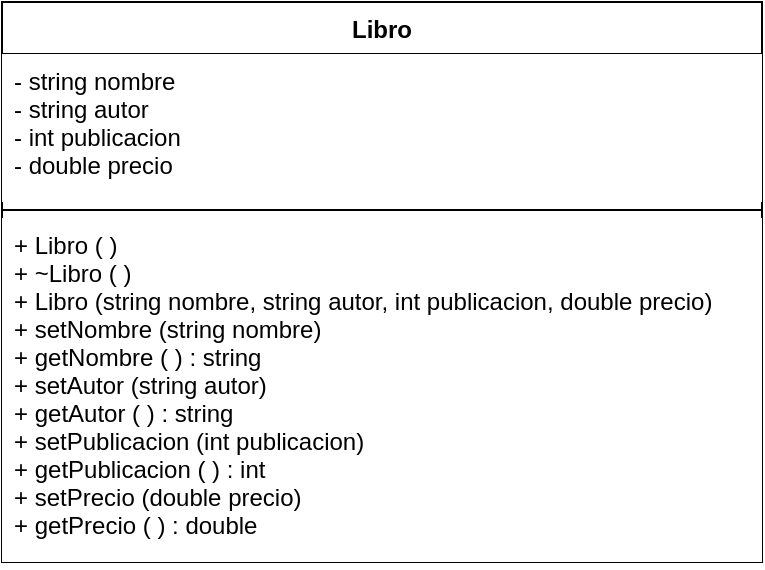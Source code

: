 <mxfile>
    <diagram id="532PRbhik-OlkLxfB7qy" name="Page-1">
        <mxGraphModel dx="635" dy="537" grid="1" gridSize="10" guides="1" tooltips="1" connect="1" arrows="1" fold="1" page="1" pageScale="1" pageWidth="827" pageHeight="1169" math="0" shadow="0">
            <root>
                <mxCell id="0"/>
                <mxCell id="1" parent="0"/>
                <mxCell id="2" value="Libro" style="swimlane;fontStyle=1;align=center;verticalAlign=top;childLayout=stackLayout;horizontal=1;startSize=26;horizontalStack=0;resizeParent=1;resizeParentMax=0;resizeLast=0;collapsible=1;marginBottom=0;" vertex="1" parent="1">
                    <mxGeometry x="120" y="40" width="380" height="280" as="geometry"/>
                </mxCell>
                <mxCell id="3" value="- string nombre&#10;- string autor&#10;- int publicacion&#10;- double precio" style="text;align=left;verticalAlign=top;spacingLeft=4;spacingRight=4;overflow=hidden;rotatable=0;points=[[0,0.5],[1,0.5]];portConstraint=eastwest;fillColor=default;" vertex="1" parent="2">
                    <mxGeometry y="26" width="380" height="74" as="geometry"/>
                </mxCell>
                <mxCell id="4" value="" style="line;strokeWidth=1;fillColor=none;align=left;verticalAlign=middle;spacingTop=-1;spacingLeft=3;spacingRight=3;rotatable=0;labelPosition=right;points=[];portConstraint=eastwest;" vertex="1" parent="2">
                    <mxGeometry y="100" width="380" height="8" as="geometry"/>
                </mxCell>
                <mxCell id="5" value="+ Libro ( )&#10;+ ~Libro ( )&#10;+ Libro (string nombre, string autor, int publicacion, double precio)&#10;+ setNombre (string nombre)&#10;+ getNombre ( ) : string&#10;+ setAutor (string autor)&#10;+ getAutor ( ) : string&#10;+ setPublicacion (int publicacion)&#10;+ getPublicacion ( ) : int&#10;+ setPrecio (double precio)&#10;+ getPrecio ( ) : double" style="text;strokeColor=none;fillColor=default;align=left;verticalAlign=top;spacingLeft=4;spacingRight=4;overflow=hidden;rotatable=0;points=[[0,0.5],[1,0.5]];portConstraint=eastwest;" vertex="1" parent="2">
                    <mxGeometry y="108" width="380" height="172" as="geometry"/>
                </mxCell>
            </root>
        </mxGraphModel>
    </diagram>
</mxfile>